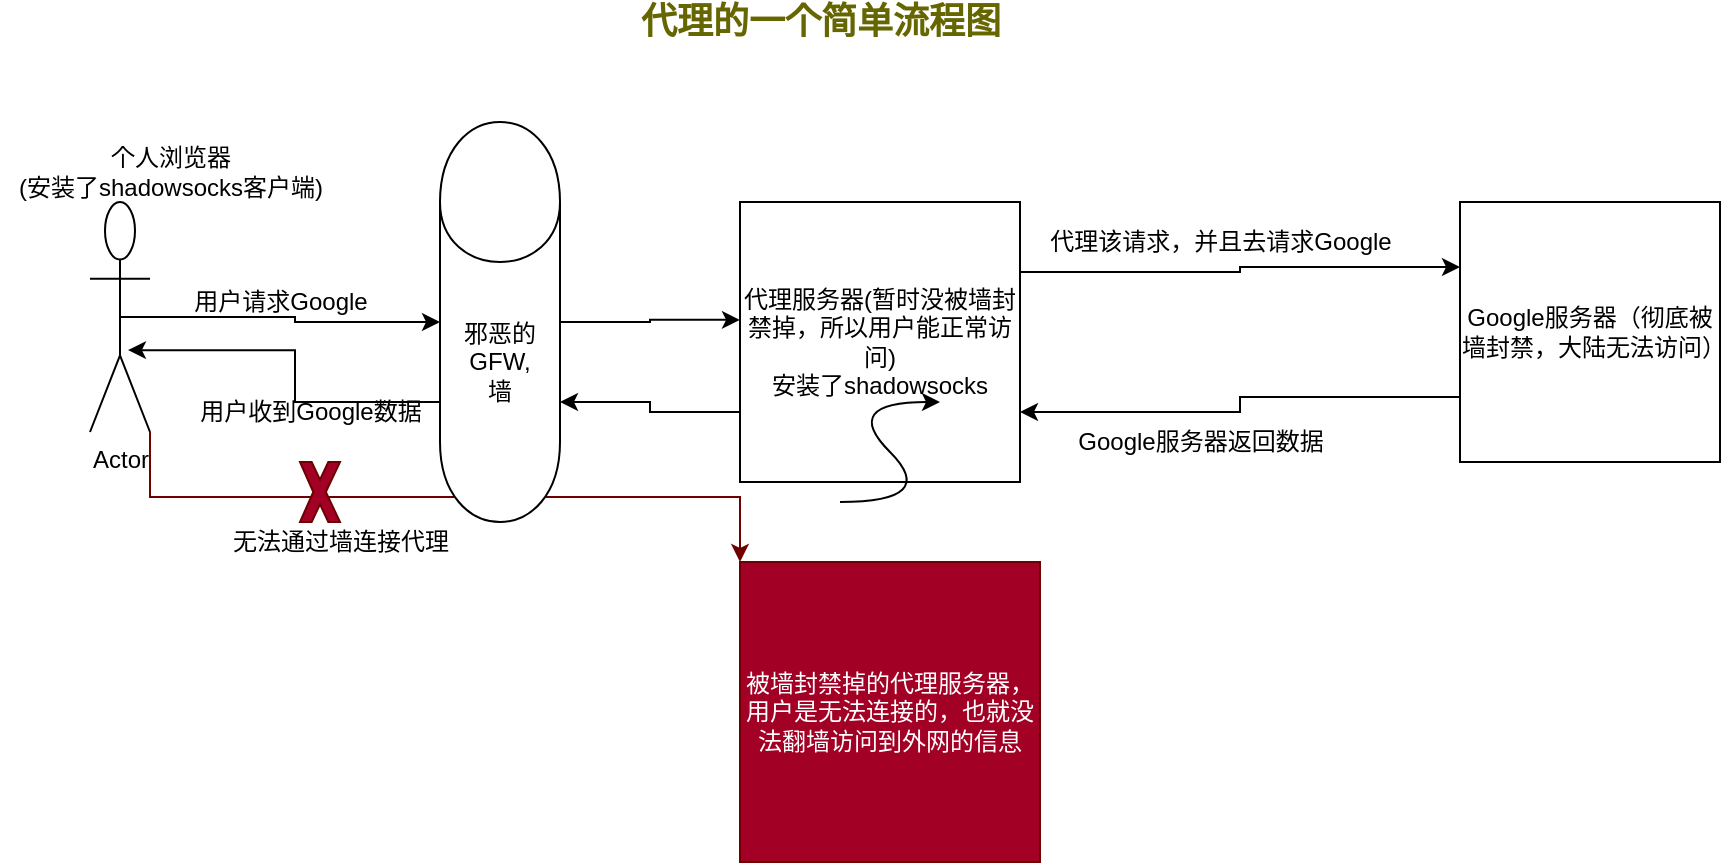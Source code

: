 <mxfile version="13.5.3" type="github">
  <diagram id="M0qBca7IaQR2uzBWeGTY" name="Page-1">
    <mxGraphModel dx="1695" dy="450" grid="1" gridSize="10" guides="1" tooltips="1" connect="1" arrows="1" fold="1" page="1" pageScale="1" pageWidth="827" pageHeight="1169" math="0" shadow="0">
      <root>
        <mxCell id="0" />
        <mxCell id="1" parent="0" />
        <mxCell id="gGuRi4oCIsVvxZncDhQT-17" style="edgeStyle=orthogonalEdgeStyle;rounded=0;orthogonalLoop=1;jettySize=auto;html=1;exitX=0.5;exitY=0.5;exitDx=0;exitDy=0;exitPerimeter=0;entryX=0;entryY=0.5;entryDx=0;entryDy=0;" parent="1" source="gGuRi4oCIsVvxZncDhQT-1" target="gGuRi4oCIsVvxZncDhQT-14" edge="1">
          <mxGeometry relative="1" as="geometry" />
        </mxCell>
        <mxCell id="gGuRi4oCIsVvxZncDhQT-29" style="edgeStyle=orthogonalEdgeStyle;rounded=0;orthogonalLoop=1;jettySize=auto;html=1;exitX=1;exitY=1;exitDx=0;exitDy=0;exitPerimeter=0;entryX=0;entryY=0;entryDx=0;entryDy=0;fillColor=#a20025;strokeColor=#6F0000;" parent="1" source="gGuRi4oCIsVvxZncDhQT-1" target="gGuRi4oCIsVvxZncDhQT-27" edge="1">
          <mxGeometry relative="1" as="geometry" />
        </mxCell>
        <mxCell id="gGuRi4oCIsVvxZncDhQT-1" value="Actor" style="shape=umlActor;verticalLabelPosition=bottom;verticalAlign=top;html=1;outlineConnect=0;" parent="1" vertex="1">
          <mxGeometry x="-15" y="130" width="30" height="115" as="geometry" />
        </mxCell>
        <mxCell id="gGuRi4oCIsVvxZncDhQT-2" value="个人浏览器&lt;br&gt;(安装了shadowsocks客户端)" style="text;html=1;align=center;verticalAlign=middle;resizable=0;points=[];autosize=1;" parent="1" vertex="1">
          <mxGeometry x="-60" y="100" width="170" height="30" as="geometry" />
        </mxCell>
        <mxCell id="gGuRi4oCIsVvxZncDhQT-8" style="edgeStyle=orthogonalEdgeStyle;rounded=0;orthogonalLoop=1;jettySize=auto;html=1;exitX=1;exitY=0.25;exitDx=0;exitDy=0;entryX=0;entryY=0.25;entryDx=0;entryDy=0;" parent="1" source="gGuRi4oCIsVvxZncDhQT-3" target="gGuRi4oCIsVvxZncDhQT-4" edge="1">
          <mxGeometry relative="1" as="geometry" />
        </mxCell>
        <mxCell id="gGuRi4oCIsVvxZncDhQT-20" style="edgeStyle=orthogonalEdgeStyle;rounded=0;orthogonalLoop=1;jettySize=auto;html=1;exitX=0;exitY=0.75;exitDx=0;exitDy=0;entryX=1;entryY=0.7;entryDx=0;entryDy=0;" parent="1" source="gGuRi4oCIsVvxZncDhQT-3" target="gGuRi4oCIsVvxZncDhQT-14" edge="1">
          <mxGeometry relative="1" as="geometry" />
        </mxCell>
        <mxCell id="gGuRi4oCIsVvxZncDhQT-3" value="代理服务器(暂时没被墙封禁掉，所以用户能正常访问)&lt;br&gt;安装了shadowsocks" style="whiteSpace=wrap;html=1;aspect=fixed;" parent="1" vertex="1">
          <mxGeometry x="310" y="130" width="140" height="140" as="geometry" />
        </mxCell>
        <mxCell id="gGuRi4oCIsVvxZncDhQT-11" style="edgeStyle=orthogonalEdgeStyle;rounded=0;orthogonalLoop=1;jettySize=auto;html=1;exitX=0;exitY=0.75;exitDx=0;exitDy=0;entryX=1;entryY=0.75;entryDx=0;entryDy=0;" parent="1" source="gGuRi4oCIsVvxZncDhQT-4" target="gGuRi4oCIsVvxZncDhQT-3" edge="1">
          <mxGeometry relative="1" as="geometry" />
        </mxCell>
        <mxCell id="gGuRi4oCIsVvxZncDhQT-4" value="Google服务器（彻底被墙封禁，大陆无法访问）" style="whiteSpace=wrap;html=1;aspect=fixed;" parent="1" vertex="1">
          <mxGeometry x="670" y="130" width="130" height="130" as="geometry" />
        </mxCell>
        <mxCell id="gGuRi4oCIsVvxZncDhQT-9" value="代理该请求，并且去请求Google" style="text;html=1;align=center;verticalAlign=middle;resizable=0;points=[];autosize=1;" parent="1" vertex="1">
          <mxGeometry x="455" y="140" width="190" height="20" as="geometry" />
        </mxCell>
        <mxCell id="gGuRi4oCIsVvxZncDhQT-13" value="Google服务器返回数据" style="text;html=1;align=center;verticalAlign=middle;resizable=0;points=[];autosize=1;" parent="1" vertex="1">
          <mxGeometry x="470" y="240" width="140" height="20" as="geometry" />
        </mxCell>
        <mxCell id="gGuRi4oCIsVvxZncDhQT-21" style="edgeStyle=orthogonalEdgeStyle;rounded=0;orthogonalLoop=1;jettySize=auto;html=1;exitX=1;exitY=0.5;exitDx=0;exitDy=0;entryX=0;entryY=0.421;entryDx=0;entryDy=0;entryPerimeter=0;" parent="1" source="gGuRi4oCIsVvxZncDhQT-14" target="gGuRi4oCIsVvxZncDhQT-3" edge="1">
          <mxGeometry relative="1" as="geometry" />
        </mxCell>
        <mxCell id="gGuRi4oCIsVvxZncDhQT-22" style="edgeStyle=orthogonalEdgeStyle;rounded=0;orthogonalLoop=1;jettySize=auto;html=1;exitX=0;exitY=0.7;exitDx=0;exitDy=0;entryX=0.633;entryY=0.644;entryDx=0;entryDy=0;entryPerimeter=0;" parent="1" source="gGuRi4oCIsVvxZncDhQT-14" target="gGuRi4oCIsVvxZncDhQT-1" edge="1">
          <mxGeometry relative="1" as="geometry" />
        </mxCell>
        <mxCell id="gGuRi4oCIsVvxZncDhQT-14" value="邪恶的GFW,&lt;br&gt;墙" style="shape=cylinder;whiteSpace=wrap;html=1;boundedLbl=1;backgroundOutline=1;" parent="1" vertex="1">
          <mxGeometry x="160" y="90" width="60" height="200" as="geometry" />
        </mxCell>
        <mxCell id="gGuRi4oCIsVvxZncDhQT-16" value="用户请求Google" style="text;html=1;align=center;verticalAlign=middle;resizable=0;points=[];autosize=1;" parent="1" vertex="1">
          <mxGeometry x="30" y="170" width="100" height="20" as="geometry" />
        </mxCell>
        <mxCell id="gGuRi4oCIsVvxZncDhQT-23" value="用户收到Google数据" style="text;html=1;align=center;verticalAlign=middle;resizable=0;points=[];autosize=1;" parent="1" vertex="1">
          <mxGeometry x="30" y="225" width="130" height="20" as="geometry" />
        </mxCell>
        <mxCell id="gGuRi4oCIsVvxZncDhQT-24" value="&lt;font style=&quot;font-size: 18px&quot;&gt;代理的一个简单流程图&lt;/font&gt;" style="text;html=1;align=center;verticalAlign=middle;resizable=0;points=[];autosize=1;fontColor=#666600;fontStyle=1" parent="1" vertex="1">
          <mxGeometry x="250" y="30" width="200" height="20" as="geometry" />
        </mxCell>
        <mxCell id="gGuRi4oCIsVvxZncDhQT-27" value="被墙封禁掉的代理服务器，&lt;br&gt;用户是无法连接的，也就没法翻墙访问到外网的信息" style="whiteSpace=wrap;html=1;aspect=fixed;fillColor=#a20025;strokeColor=#6F0000;fontColor=#ffffff;" parent="1" vertex="1">
          <mxGeometry x="310" y="310" width="150" height="150" as="geometry" />
        </mxCell>
        <mxCell id="gGuRi4oCIsVvxZncDhQT-28" value="" style="curved=1;endArrow=classic;html=1;" parent="1" edge="1">
          <mxGeometry width="50" height="50" relative="1" as="geometry">
            <mxPoint x="360" y="280" as="sourcePoint" />
            <mxPoint x="410" y="230" as="targetPoint" />
            <Array as="points">
              <mxPoint x="410" y="280" />
              <mxPoint x="360" y="230" />
            </Array>
          </mxGeometry>
        </mxCell>
        <mxCell id="gGuRi4oCIsVvxZncDhQT-30" value="" style="verticalLabelPosition=bottom;verticalAlign=top;html=1;shape=mxgraph.basic.x;fillColor=#a20025;strokeColor=#6F0000;fontColor=#ffffff;" parent="1" vertex="1">
          <mxGeometry x="90" y="260" width="20" height="30" as="geometry" />
        </mxCell>
        <mxCell id="gGuRi4oCIsVvxZncDhQT-31" value="无法通过墙连接代理" style="text;html=1;align=center;verticalAlign=middle;resizable=0;points=[];autosize=1;" parent="1" vertex="1">
          <mxGeometry x="50" y="290" width="120" height="20" as="geometry" />
        </mxCell>
      </root>
    </mxGraphModel>
  </diagram>
</mxfile>
